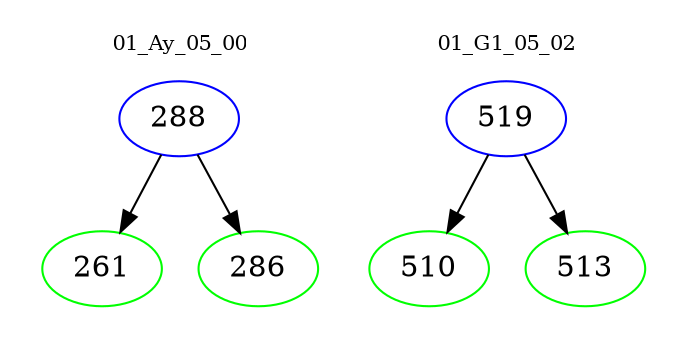 digraph{
subgraph cluster_0 {
color = white
label = "01_Ay_05_00";
fontsize=10;
T0_288 [label="288", color="blue"]
T0_288 -> T0_261 [color="black"]
T0_261 [label="261", color="green"]
T0_288 -> T0_286 [color="black"]
T0_286 [label="286", color="green"]
}
subgraph cluster_1 {
color = white
label = "01_G1_05_02";
fontsize=10;
T1_519 [label="519", color="blue"]
T1_519 -> T1_510 [color="black"]
T1_510 [label="510", color="green"]
T1_519 -> T1_513 [color="black"]
T1_513 [label="513", color="green"]
}
}
